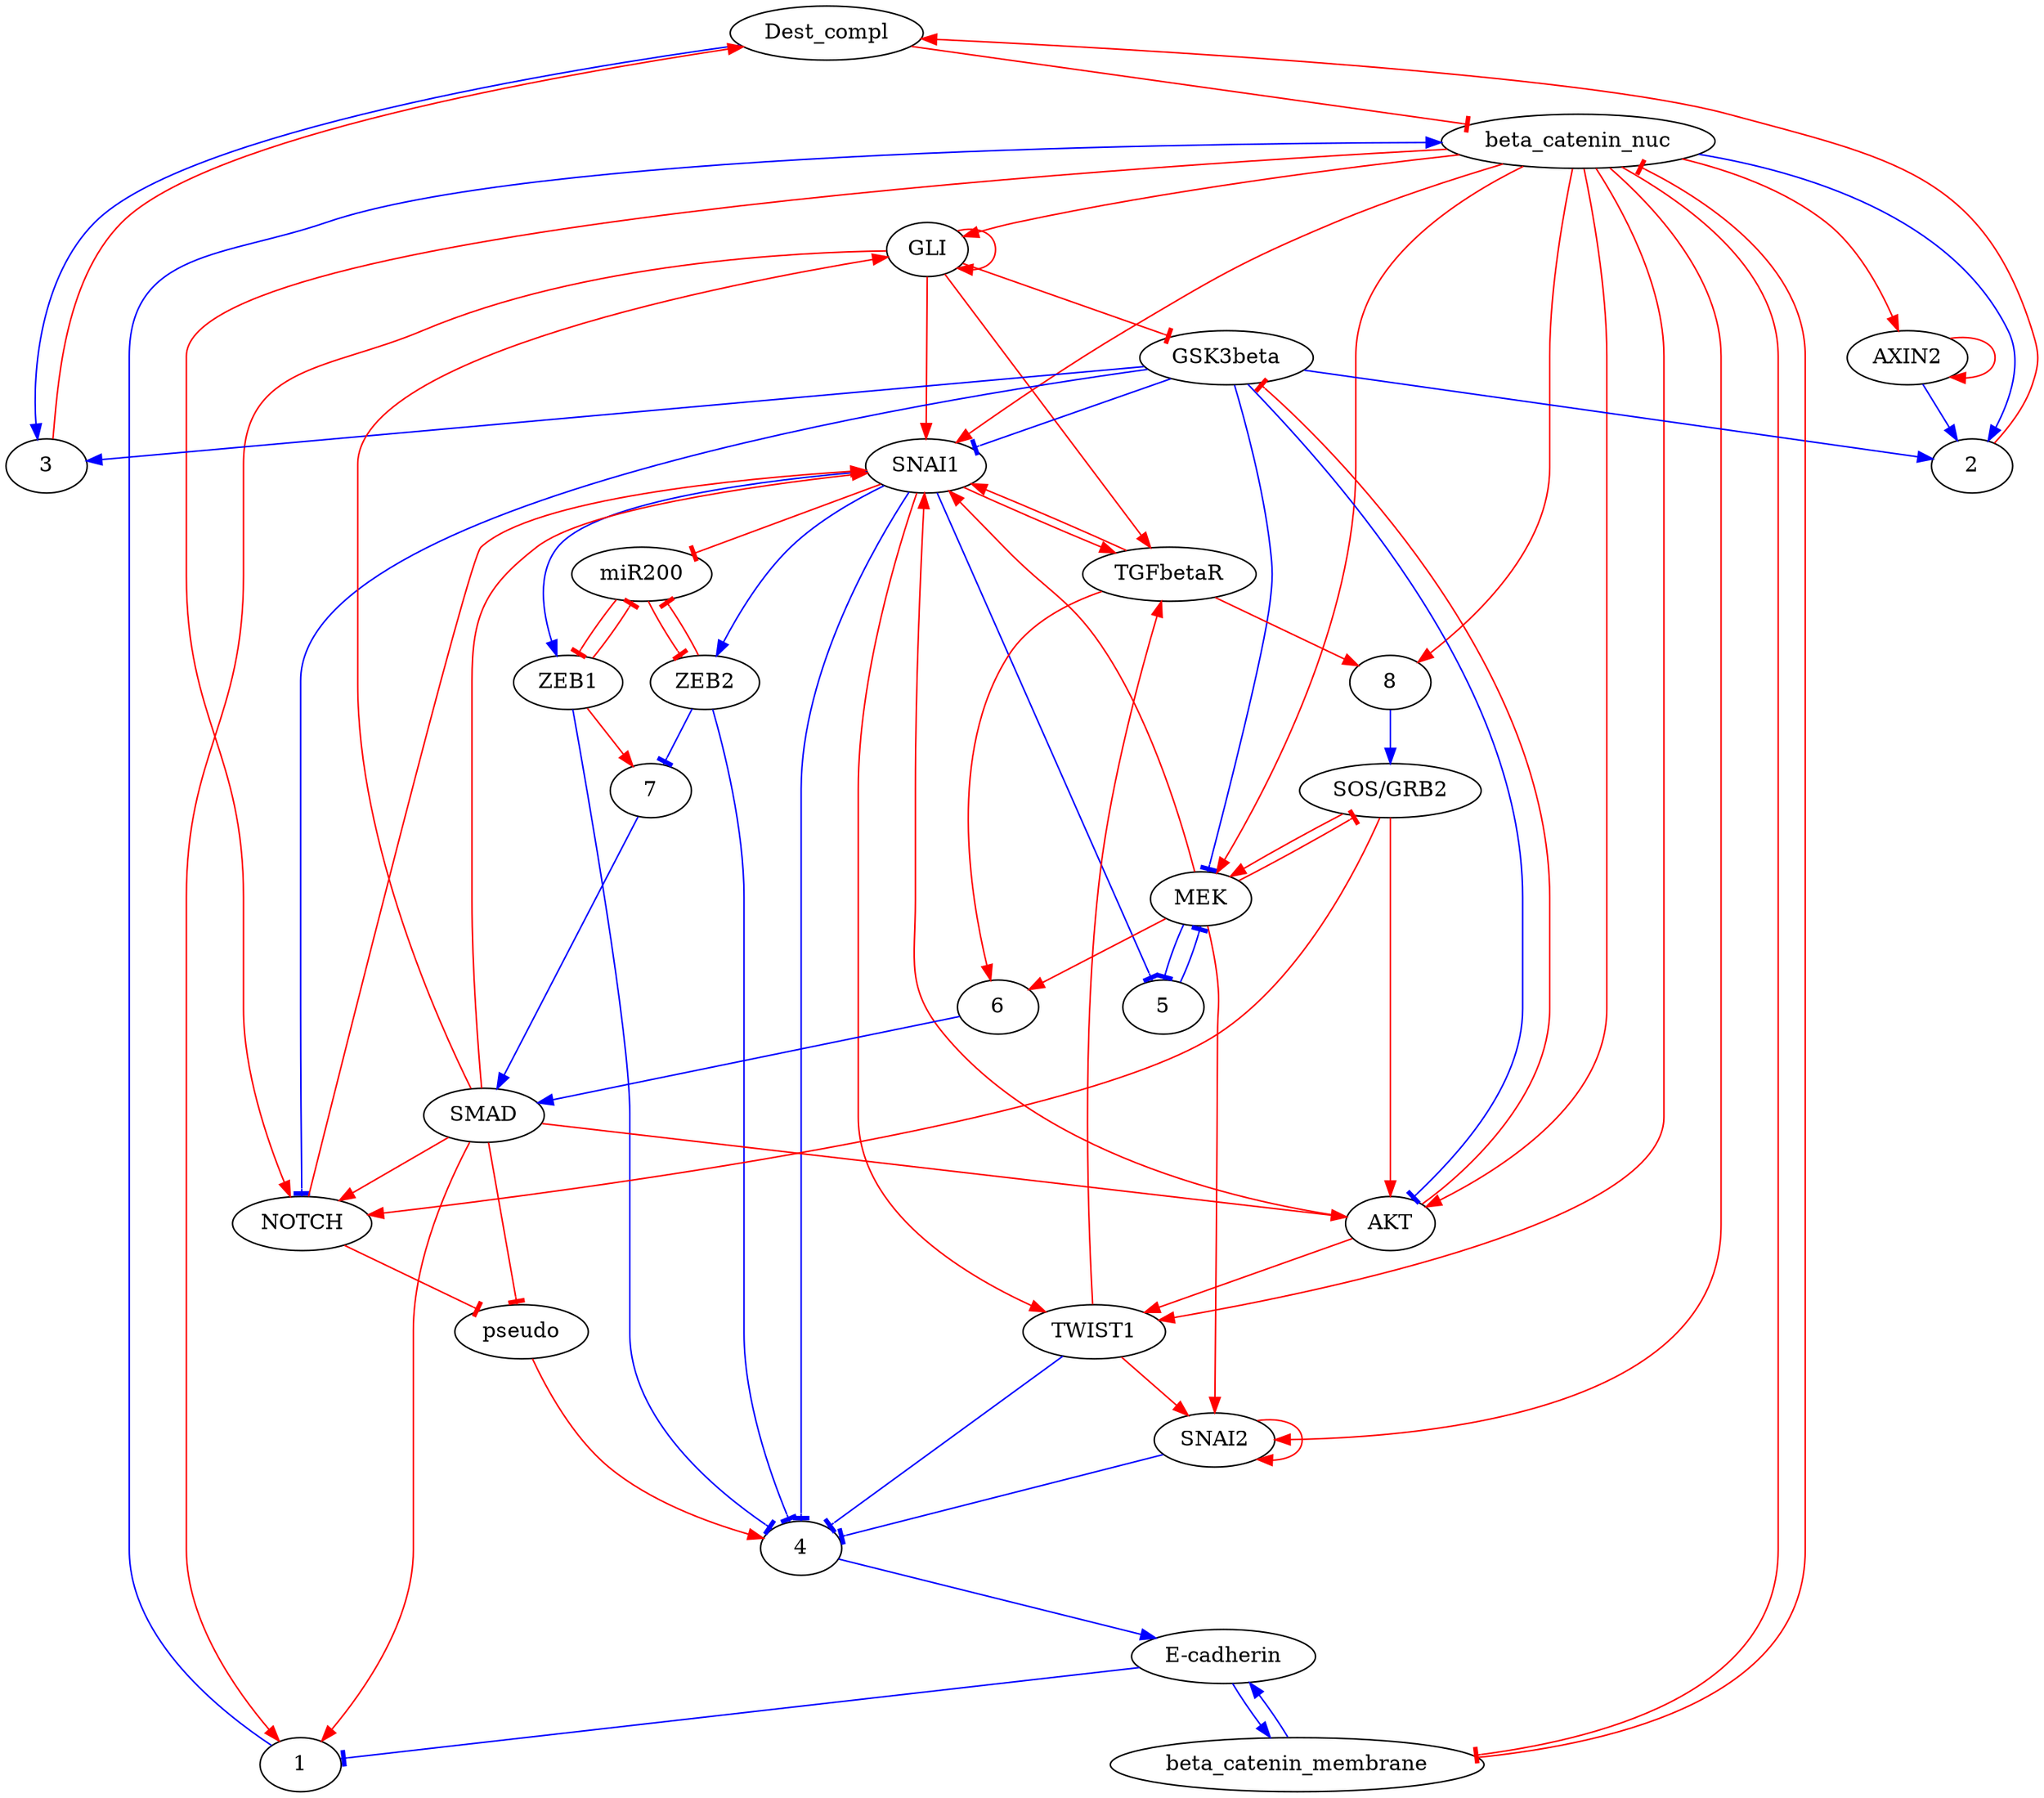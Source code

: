 digraph  {
	node [label="\N"];
	Dest_compl	 [label=Dest_compl];
	3	 [label=3];
	Dest_compl -> 3	 [arrowhead=normal,
		color=blue];
	beta_catenin_nuc	 [label=beta_catenin_nuc];
	Dest_compl -> beta_catenin_nuc	 [arrowhead=tee,
		color=red];
	GLI	 [label=GLI];
	GLI -> GLI	 [arrowhead=normal,
		color=red];
	GSK3beta	 [label=GSK3beta];
	GLI -> GSK3beta	 [arrowhead=tee,
		color=red];
	1	 [label=1];
	GLI -> 1	 [arrowhead=normal,
		color=red];
	SNAI1	 [label=SNAI1];
	GLI -> SNAI1	 [arrowhead=normal,
		color=red];
	TGFbetaR	 [label=TGFbetaR];
	GLI -> TGFbetaR	 [arrowhead=normal,
		color=red];
	miR200	 [label=miR200];
	ZEB1	 [label=ZEB1];
	miR200 -> ZEB1	 [arrowhead=tee,
		color=red];
	ZEB2	 [label=ZEB2];
	miR200 -> ZEB2	 [arrowhead=tee,
		color=red];
	AKT	 [label=AKT];
	AKT -> GSK3beta	 [arrowhead=tee,
		color=red];
	TWIST1	 [label=TWIST1];
	AKT -> TWIST1	 [arrowhead=normal,
		color=red];
	AKT -> SNAI1	 [arrowhead=normal,
		color=red];
	"SOS/GRB2"	 [label="SOS/GRB2"];
	"SOS/GRB2" -> AKT	 [arrowhead=normal,
		color=red];
	NOTCH	 [label=NOTCH];
	"SOS/GRB2" -> NOTCH	 [arrowhead=normal,
		color=red];
	MEK	 [label=MEK];
	"SOS/GRB2" -> MEK	 [arrowhead=normal,
		color=red];
	beta_catenin_membrane	 [label=beta_catenin_membrane];
	"E-cadherin"	 [label="E-cadherin"];
	beta_catenin_membrane -> "E-cadherin"	 [arrowhead=normal,
		color=blue];
	beta_catenin_membrane -> beta_catenin_nuc	 [arrowhead=tee,
		color=red];
	NOTCH -> SNAI1	 [arrowhead=normal,
		color=red];
	pseudo	 [label=pseudo];
	NOTCH -> pseudo	 [arrowhead=tee,
		color=red];
	AXIN2	 [label=AXIN2];
	AXIN2 -> AXIN2	 [arrowhead=normal,
		color=red];
	2	 [label=2];
	AXIN2 -> 2	 [arrowhead=normal,
		color=blue];
	GSK3beta -> AKT	 [arrowhead=tee,
		color=blue];
	GSK3beta -> NOTCH	 [arrowhead=tee,
		color=blue];
	GSK3beta -> 3	 [arrowhead=normal,
		color=blue];
	GSK3beta -> 2	 [arrowhead=normal,
		color=blue];
	GSK3beta -> SNAI1	 [arrowhead=tee,
		color=blue];
	GSK3beta -> MEK	 [arrowhead=tee,
		color=blue];
	4	 [label=4];
	TWIST1 -> 4	 [arrowhead=tee,
		color=blue];
	SNAI2	 [label=SNAI2];
	TWIST1 -> SNAI2	 [arrowhead=normal,
		color=red];
	TWIST1 -> TGFbetaR	 [arrowhead=normal,
		color=red];
	"E-cadherin" -> beta_catenin_membrane	 [arrowhead=normal,
		color=blue];
	"E-cadherin" -> 1	 [arrowhead=tee,
		color=blue];
	1 -> beta_catenin_nuc	 [arrowhead=normal,
		color=blue];
	3 -> Dest_compl	 [arrowhead=normal,
		color=red];
	2 -> Dest_compl	 [arrowhead=normal,
		color=red];
	5	 [label=5];
	5 -> MEK	 [arrowhead=tee,
		color=blue];
	4 -> "E-cadherin"	 [arrowhead=normal,
		color=blue];
	7	 [label=7];
	SMAD	 [label=SMAD];
	7 -> SMAD	 [arrowhead=normal,
		color=blue];
	6	 [label=6];
	6 -> SMAD	 [arrowhead=normal,
		color=blue];
	8	 [label=8];
	8 -> "SOS/GRB2"	 [arrowhead=normal,
		color=blue];
	beta_catenin_nuc -> GLI	 [arrowhead=normal,
		color=red];
	beta_catenin_nuc -> AKT	 [arrowhead=normal,
		color=red];
	beta_catenin_nuc -> beta_catenin_membrane	 [arrowhead=tee,
		color=red];
	beta_catenin_nuc -> NOTCH	 [arrowhead=normal,
		color=red];
	beta_catenin_nuc -> AXIN2	 [arrowhead=normal,
		color=red];
	beta_catenin_nuc -> TWIST1	 [arrowhead=normal,
		color=red];
	beta_catenin_nuc -> 2	 [arrowhead=normal,
		color=blue];
	beta_catenin_nuc -> 8	 [arrowhead=normal,
		color=red];
	beta_catenin_nuc -> SNAI2	 [arrowhead=normal,
		color=red];
	beta_catenin_nuc -> SNAI1	 [arrowhead=normal,
		color=red];
	beta_catenin_nuc -> MEK	 [arrowhead=normal,
		color=red];
	SMAD -> GLI	 [arrowhead=normal,
		color=red];
	SMAD -> AKT	 [arrowhead=normal,
		color=red];
	SMAD -> NOTCH	 [arrowhead=normal,
		color=red];
	SMAD -> 1	 [arrowhead=normal,
		color=red];
	SMAD -> SNAI1	 [arrowhead=normal,
		color=red];
	SMAD -> pseudo	 [arrowhead=tee,
		color=red];
	SNAI2 -> 4	 [arrowhead=tee,
		color=blue];
	SNAI2 -> SNAI2	 [arrowhead=normal,
		color=red];
	SNAI1 -> miR200	 [arrowhead=tee,
		color=red];
	SNAI1 -> TWIST1	 [arrowhead=normal,
		color=red];
	SNAI1 -> 5	 [arrowhead=tee,
		color=blue];
	SNAI1 -> 4	 [arrowhead=tee,
		color=blue];
	SNAI1 -> ZEB1	 [arrowhead=normal,
		color=blue];
	SNAI1 -> ZEB2	 [arrowhead=normal,
		color=blue];
	SNAI1 -> TGFbetaR	 [arrowhead=normal,
		color=red];
	ZEB1 -> miR200	 [arrowhead=tee,
		color=red];
	ZEB1 -> 4	 [arrowhead=tee,
		color=blue];
	ZEB1 -> 7	 [arrowhead=normal,
		color=red];
	ZEB2 -> miR200	 [arrowhead=tee,
		color=red];
	ZEB2 -> 4	 [arrowhead=tee,
		color=blue];
	ZEB2 -> 7	 [arrowhead=tee,
		color=blue];
	pseudo -> 4	 [arrowhead=normal,
		color=red];
	MEK -> "SOS/GRB2"	 [arrowhead=tee,
		color=red];
	MEK -> 5	 [arrowhead=tee,
		color=blue];
	MEK -> 6	 [arrowhead=normal,
		color=red];
	MEK -> SNAI2	 [arrowhead=normal,
		color=red];
	MEK -> SNAI1	 [arrowhead=normal,
		color=red];
	TGFbetaR -> 6	 [arrowhead=normal,
		color=red];
	TGFbetaR -> 8	 [arrowhead=normal,
		color=red];
	TGFbetaR -> SNAI1	 [arrowhead=normal,
		color=red];
}
